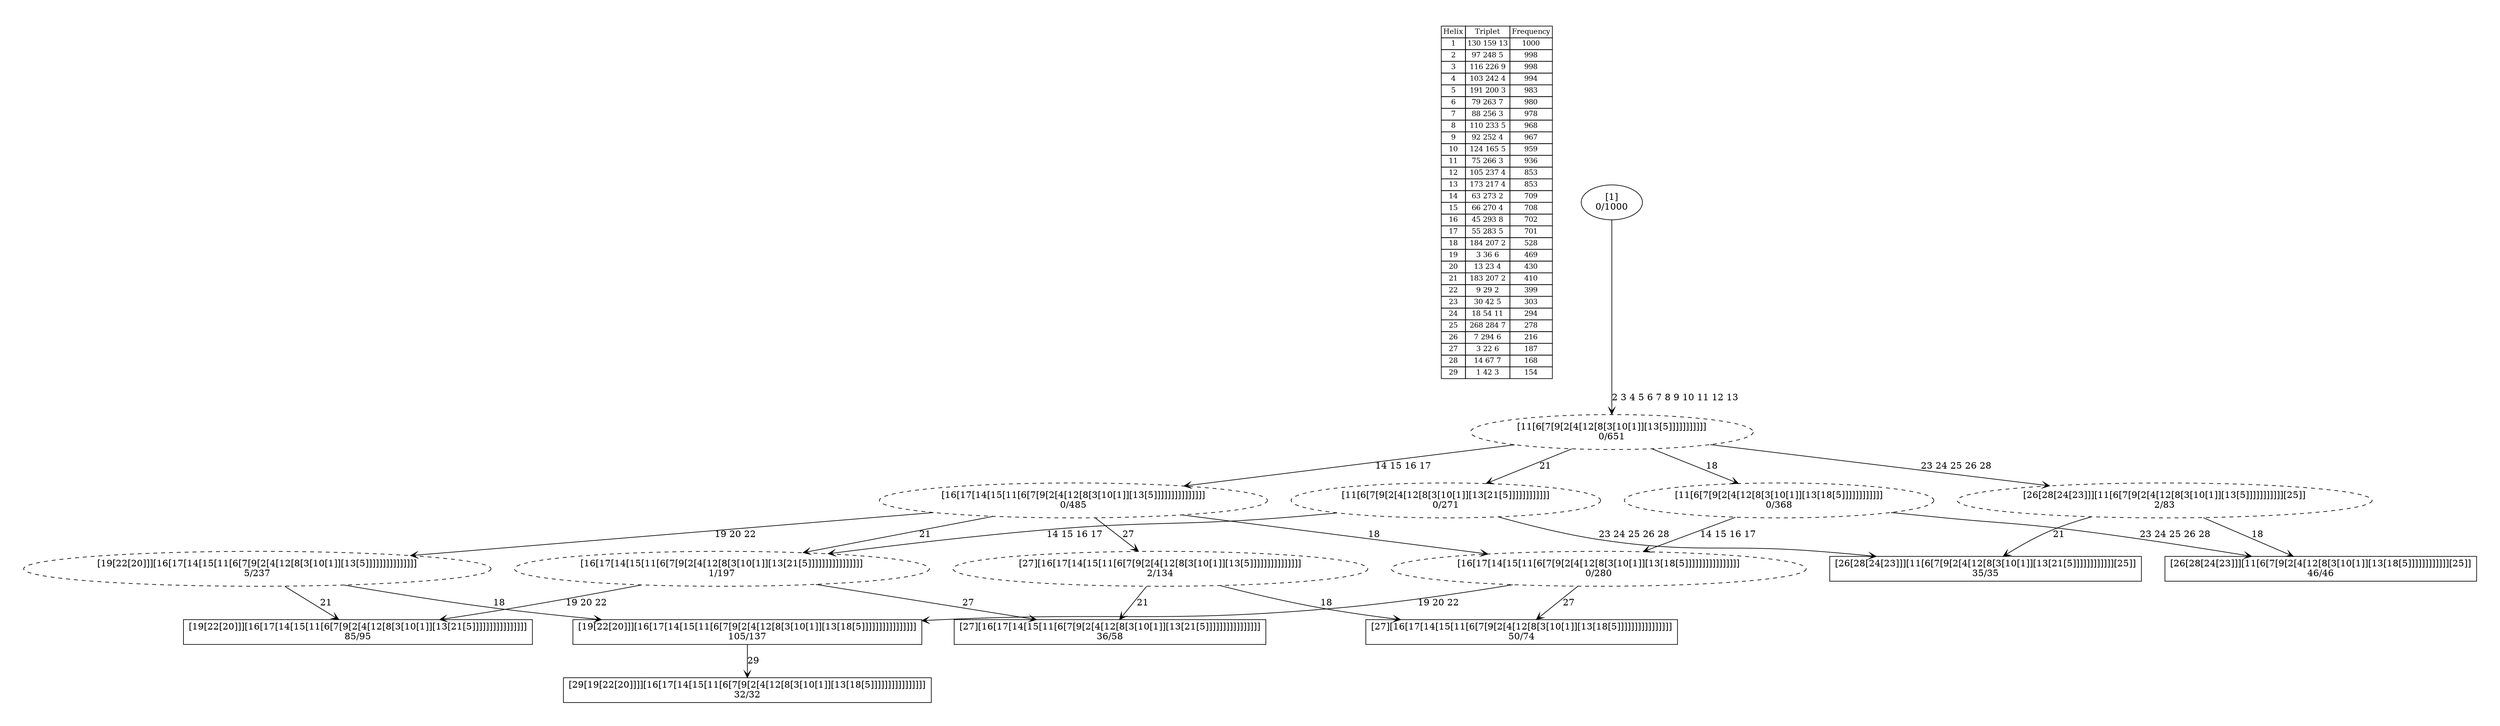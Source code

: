 digraph G {
	pad = 0.5;
	nodesep = 0.5;
"legend" [label = < <table border="0" cellborder="1" cellspacing="0"><tr><td>Helix</td><td>Triplet</td><td>Frequency</td></tr>
<tr><td>1</td><td>130 159 13</td><td>1000</td></tr>
<tr><td>2</td><td>97 248 5</td><td>998</td></tr>
<tr><td>3</td><td>116 226 9</td><td>998</td></tr>
<tr><td>4</td><td>103 242 4</td><td>994</td></tr>
<tr><td>5</td><td>191 200 3</td><td>983</td></tr>
<tr><td>6</td><td>79 263 7</td><td>980</td></tr>
<tr><td>7</td><td>88 256 3</td><td>978</td></tr>
<tr><td>8</td><td>110 233 5</td><td>968</td></tr>
<tr><td>9</td><td>92 252 4</td><td>967</td></tr>
<tr><td>10</td><td>124 165 5</td><td>959</td></tr>
<tr><td>11</td><td>75 266 3</td><td>936</td></tr>
<tr><td>12</td><td>105 237 4</td><td>853</td></tr>
<tr><td>13</td><td>173 217 4</td><td>853</td></tr>
<tr><td>14</td><td>63 273 2</td><td>709</td></tr>
<tr><td>15</td><td>66 270 4</td><td>708</td></tr>
<tr><td>16</td><td>45 293 8</td><td>702</td></tr>
<tr><td>17</td><td>55 283 5</td><td>701</td></tr>
<tr><td>18</td><td>184 207 2</td><td>528</td></tr>
<tr><td>19</td><td>3 36 6</td><td>469</td></tr>
<tr><td>20</td><td>13 23 4</td><td>430</td></tr>
<tr><td>21</td><td>183 207 2</td><td>410</td></tr>
<tr><td>22</td><td>9 29 2</td><td>399</td></tr>
<tr><td>23</td><td>30 42 5</td><td>303</td></tr>
<tr><td>24</td><td>18 54 11</td><td>294</td></tr>
<tr><td>25</td><td>268 284 7</td><td>278</td></tr>
<tr><td>26</td><td>7 294 6</td><td>216</td></tr>
<tr><td>27</td><td>3 22 6</td><td>187</td></tr>
<tr><td>28</td><td>14 67 7</td><td>168</td></tr>
<tr><td>29</td><td>1 42 3</td><td>154</td></tr>
</table>>, shape = plaintext, fontsize=11];
"1 2 3 4 5 6 7 8 9 10 11 12 13 14 15 16 17 18 19 20 22 " [shape = box];
"1 2 3 4 5 6 7 8 9 10 11 12 13 14 15 16 17 19 20 21 22 " [shape = box];
"1 2 3 4 5 6 7 8 9 10 11 12 13 14 15 16 17 18 27 " [shape = box];
"1 2 3 4 5 6 7 8 9 10 11 12 13 18 23 24 25 26 28 " [shape = box];
"1 2 3 4 5 6 7 8 9 10 11 12 13 14 15 16 17 21 27 " [shape = box];
"1 2 3 4 5 6 7 8 9 10 11 12 13 21 23 24 25 26 28 " [shape = box];
"1 2 3 4 5 6 7 8 9 10 11 12 13 14 15 16 17 18 19 20 22 29 " [shape = box];
"1 2 3 4 5 6 7 8 9 10 11 12 13 14 15 16 17 19 20 22 " [style = dashed];
"1 2 3 4 5 6 7 8 9 10 11 12 13 14 15 16 17 18 " [style = dashed];
"1 2 3 4 5 6 7 8 9 10 11 12 13 18 " [style = dashed];
"1 2 3 4 5 6 7 8 9 10 11 12 13 14 15 16 17 " [style = dashed];
"1 2 3 4 5 6 7 8 9 10 11 12 13 " [style = dashed];
"1 2 3 4 5 6 7 8 9 10 11 12 13 14 15 16 17 21 " [style = dashed];
"1 2 3 4 5 6 7 8 9 10 11 12 13 21 " [style = dashed];
"1 2 3 4 5 6 7 8 9 10 11 12 13 14 15 16 17 27 " [style = dashed];
"1 2 3 4 5 6 7 8 9 10 11 12 13 23 24 25 26 28 " [style = dashed];
"1 2 3 4 5 6 7 8 9 10 11 12 13 14 15 16 17 18 19 20 22 " [label = "[19[22[20]]][16[17[14[15[11[6[7[9[2[4[12[8[3[10[1]][13[18[5]]]]]]]]]]]]]]]]\n105/137"];
"1 2 3 4 5 6 7 8 9 10 11 12 13 14 15 16 17 19 20 21 22 " [label = "[19[22[20]]][16[17[14[15[11[6[7[9[2[4[12[8[3[10[1]][13[21[5]]]]]]]]]]]]]]]]\n85/95"];
"1 2 3 4 5 6 7 8 9 10 11 12 13 14 15 16 17 18 27 " [label = "[27][16[17[14[15[11[6[7[9[2[4[12[8[3[10[1]][13[18[5]]]]]]]]]]]]]]]]\n50/74"];
"1 2 3 4 5 6 7 8 9 10 11 12 13 18 23 24 25 26 28 " [label = "[26[28[24[23]]][11[6[7[9[2[4[12[8[3[10[1]][13[18[5]]]]]]]]]]]][25]]\n46/46"];
"1 2 3 4 5 6 7 8 9 10 11 12 13 14 15 16 17 21 27 " [label = "[27][16[17[14[15[11[6[7[9[2[4[12[8[3[10[1]][13[21[5]]]]]]]]]]]]]]]]\n36/58"];
"1 2 3 4 5 6 7 8 9 10 11 12 13 21 23 24 25 26 28 " [label = "[26[28[24[23]]][11[6[7[9[2[4[12[8[3[10[1]][13[21[5]]]]]]]]]]]][25]]\n35/35"];
"1 2 3 4 5 6 7 8 9 10 11 12 13 14 15 16 17 18 19 20 22 29 " [label = "[29[19[22[20]]]][16[17[14[15[11[6[7[9[2[4[12[8[3[10[1]][13[18[5]]]]]]]]]]]]]]]]\n32/32"];
"1 2 3 4 5 6 7 8 9 10 11 12 13 14 15 16 17 19 20 22 " [label = "[19[22[20]]][16[17[14[15[11[6[7[9[2[4[12[8[3[10[1]][13[5]]]]]]]]]]]]]]]\n5/237"];
"1 2 3 4 5 6 7 8 9 10 11 12 13 14 15 16 17 18 " [label = "[16[17[14[15[11[6[7[9[2[4[12[8[3[10[1]][13[18[5]]]]]]]]]]]]]]]]\n0/280"];
"1 2 3 4 5 6 7 8 9 10 11 12 13 18 " [label = "[11[6[7[9[2[4[12[8[3[10[1]][13[18[5]]]]]]]]]]]]\n0/368"];
"1 2 3 4 5 6 7 8 9 10 11 12 13 14 15 16 17 " [label = "[16[17[14[15[11[6[7[9[2[4[12[8[3[10[1]][13[5]]]]]]]]]]]]]]]\n0/485"];
"1 2 3 4 5 6 7 8 9 10 11 12 13 " [label = "[11[6[7[9[2[4[12[8[3[10[1]][13[5]]]]]]]]]]]\n0/651"];
"1 2 3 4 5 6 7 8 9 10 11 12 13 14 15 16 17 21 " [label = "[16[17[14[15[11[6[7[9[2[4[12[8[3[10[1]][13[21[5]]]]]]]]]]]]]]]]\n1/197"];
"1 2 3 4 5 6 7 8 9 10 11 12 13 21 " [label = "[11[6[7[9[2[4[12[8[3[10[1]][13[21[5]]]]]]]]]]]]\n0/271"];
"1 2 3 4 5 6 7 8 9 10 11 12 13 14 15 16 17 27 " [label = "[27][16[17[14[15[11[6[7[9[2[4[12[8[3[10[1]][13[5]]]]]]]]]]]]]]]\n2/134"];
"1 2 3 4 5 6 7 8 9 10 11 12 13 23 24 25 26 28 " [label = "[26[28[24[23]]][11[6[7[9[2[4[12[8[3[10[1]][13[5]]]]]]]]]]][25]]\n2/83"];
"1 " [label = "[1]\n0/1000"];
"1 2 3 4 5 6 7 8 9 10 11 12 13 14 15 16 17 18 19 20 22 " -> "1 2 3 4 5 6 7 8 9 10 11 12 13 14 15 16 17 18 19 20 22 29 " [label = "29 ", arrowhead = vee];
"1 2 3 4 5 6 7 8 9 10 11 12 13 14 15 16 17 19 20 22 " -> "1 2 3 4 5 6 7 8 9 10 11 12 13 14 15 16 17 18 19 20 22 " [label = "18 ", arrowhead = vee];
"1 2 3 4 5 6 7 8 9 10 11 12 13 14 15 16 17 19 20 22 " -> "1 2 3 4 5 6 7 8 9 10 11 12 13 14 15 16 17 19 20 21 22 " [label = "21 ", arrowhead = vee];
"1 2 3 4 5 6 7 8 9 10 11 12 13 14 15 16 17 18 " -> "1 2 3 4 5 6 7 8 9 10 11 12 13 14 15 16 17 18 19 20 22 " [label = "19 20 22 ", arrowhead = vee];
"1 2 3 4 5 6 7 8 9 10 11 12 13 14 15 16 17 18 " -> "1 2 3 4 5 6 7 8 9 10 11 12 13 14 15 16 17 18 27 " [label = "27 ", arrowhead = vee];
"1 2 3 4 5 6 7 8 9 10 11 12 13 18 " -> "1 2 3 4 5 6 7 8 9 10 11 12 13 18 23 24 25 26 28 " [label = "23 24 25 26 28 ", arrowhead = vee];
"1 2 3 4 5 6 7 8 9 10 11 12 13 18 " -> "1 2 3 4 5 6 7 8 9 10 11 12 13 14 15 16 17 18 " [label = "14 15 16 17 ", arrowhead = vee];
"1 2 3 4 5 6 7 8 9 10 11 12 13 14 15 16 17 " -> "1 2 3 4 5 6 7 8 9 10 11 12 13 14 15 16 17 19 20 22 " [label = "19 20 22 ", arrowhead = vee];
"1 2 3 4 5 6 7 8 9 10 11 12 13 14 15 16 17 " -> "1 2 3 4 5 6 7 8 9 10 11 12 13 14 15 16 17 18 " [label = "18 ", arrowhead = vee];
"1 2 3 4 5 6 7 8 9 10 11 12 13 14 15 16 17 " -> "1 2 3 4 5 6 7 8 9 10 11 12 13 14 15 16 17 21 " [label = "21 ", arrowhead = vee];
"1 2 3 4 5 6 7 8 9 10 11 12 13 14 15 16 17 " -> "1 2 3 4 5 6 7 8 9 10 11 12 13 14 15 16 17 27 " [label = "27 ", arrowhead = vee];
"1 2 3 4 5 6 7 8 9 10 11 12 13 " -> "1 2 3 4 5 6 7 8 9 10 11 12 13 18 " [label = "18 ", arrowhead = vee];
"1 2 3 4 5 6 7 8 9 10 11 12 13 " -> "1 2 3 4 5 6 7 8 9 10 11 12 13 14 15 16 17 " [label = "14 15 16 17 ", arrowhead = vee];
"1 2 3 4 5 6 7 8 9 10 11 12 13 " -> "1 2 3 4 5 6 7 8 9 10 11 12 13 21 " [label = "21 ", arrowhead = vee];
"1 2 3 4 5 6 7 8 9 10 11 12 13 " -> "1 2 3 4 5 6 7 8 9 10 11 12 13 23 24 25 26 28 " [label = "23 24 25 26 28 ", arrowhead = vee];
"1 2 3 4 5 6 7 8 9 10 11 12 13 14 15 16 17 21 " -> "1 2 3 4 5 6 7 8 9 10 11 12 13 14 15 16 17 19 20 21 22 " [label = "19 20 22 ", arrowhead = vee];
"1 2 3 4 5 6 7 8 9 10 11 12 13 14 15 16 17 21 " -> "1 2 3 4 5 6 7 8 9 10 11 12 13 14 15 16 17 21 27 " [label = "27 ", arrowhead = vee];
"1 2 3 4 5 6 7 8 9 10 11 12 13 21 " -> "1 2 3 4 5 6 7 8 9 10 11 12 13 21 23 24 25 26 28 " [label = "23 24 25 26 28 ", arrowhead = vee];
"1 2 3 4 5 6 7 8 9 10 11 12 13 21 " -> "1 2 3 4 5 6 7 8 9 10 11 12 13 14 15 16 17 21 " [label = "14 15 16 17 ", arrowhead = vee];
"1 2 3 4 5 6 7 8 9 10 11 12 13 14 15 16 17 27 " -> "1 2 3 4 5 6 7 8 9 10 11 12 13 14 15 16 17 18 27 " [label = "18 ", arrowhead = vee];
"1 2 3 4 5 6 7 8 9 10 11 12 13 14 15 16 17 27 " -> "1 2 3 4 5 6 7 8 9 10 11 12 13 14 15 16 17 21 27 " [label = "21 ", arrowhead = vee];
"1 2 3 4 5 6 7 8 9 10 11 12 13 23 24 25 26 28 " -> "1 2 3 4 5 6 7 8 9 10 11 12 13 18 23 24 25 26 28 " [label = "18 ", arrowhead = vee];
"1 2 3 4 5 6 7 8 9 10 11 12 13 23 24 25 26 28 " -> "1 2 3 4 5 6 7 8 9 10 11 12 13 21 23 24 25 26 28 " [label = "21 ", arrowhead = vee];
"1 " -> "1 2 3 4 5 6 7 8 9 10 11 12 13 " [label = "2 3 4 5 6 7 8 9 10 11 12 13 ", arrowhead = vee];
}
